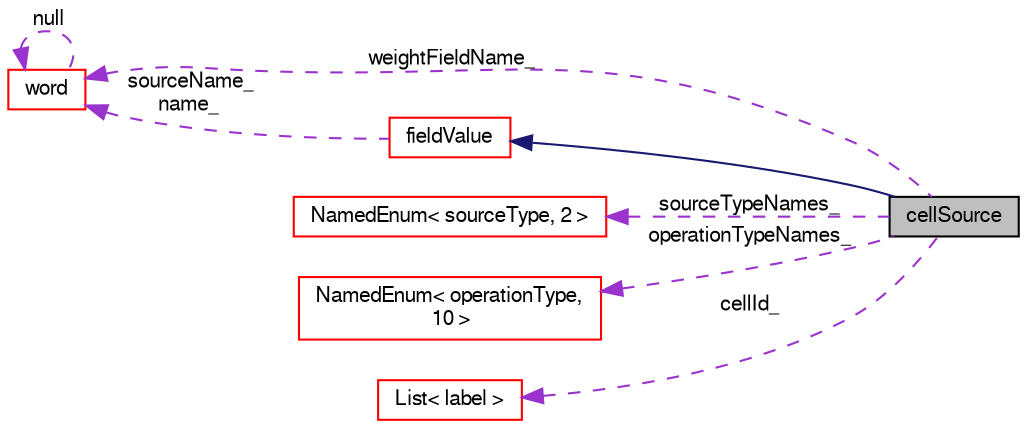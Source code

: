 digraph "cellSource"
{
  bgcolor="transparent";
  edge [fontname="FreeSans",fontsize="10",labelfontname="FreeSans",labelfontsize="10"];
  node [fontname="FreeSans",fontsize="10",shape=record];
  rankdir="LR";
  Node3 [label="cellSource",height=0.2,width=0.4,color="black", fillcolor="grey75", style="filled", fontcolor="black"];
  Node4 -> Node3 [dir="back",color="midnightblue",fontsize="10",style="solid",fontname="FreeSans"];
  Node4 [label="fieldValue",height=0.2,width=0.4,color="red",URL="$a28730.html",tooltip="Base class for field value -based function objects. "];
  Node6 -> Node4 [dir="back",color="darkorchid3",fontsize="10",style="dashed",label=" sourceName_\nname_" ,fontname="FreeSans"];
  Node6 [label="word",height=0.2,width=0.4,color="red",URL="$a28258.html",tooltip="A class for handling words, derived from string. "];
  Node6 -> Node6 [dir="back",color="darkorchid3",fontsize="10",style="dashed",label=" null" ,fontname="FreeSans"];
  Node36 -> Node3 [dir="back",color="darkorchid3",fontsize="10",style="dashed",label=" sourceTypeNames_" ,fontname="FreeSans"];
  Node36 [label="NamedEnum\< sourceType, 2 \>",height=0.2,width=0.4,color="red",URL="$a25998.html"];
  Node37 -> Node3 [dir="back",color="darkorchid3",fontsize="10",style="dashed",label=" operationTypeNames_" ,fontname="FreeSans"];
  Node37 [label="NamedEnum\< operationType,\l 10 \>",height=0.2,width=0.4,color="red",URL="$a25998.html"];
  Node38 -> Node3 [dir="back",color="darkorchid3",fontsize="10",style="dashed",label=" cellId_" ,fontname="FreeSans"];
  Node38 [label="List\< label \>",height=0.2,width=0.4,color="red",URL="$a25694.html"];
  Node6 -> Node3 [dir="back",color="darkorchid3",fontsize="10",style="dashed",label=" weightFieldName_" ,fontname="FreeSans"];
}

